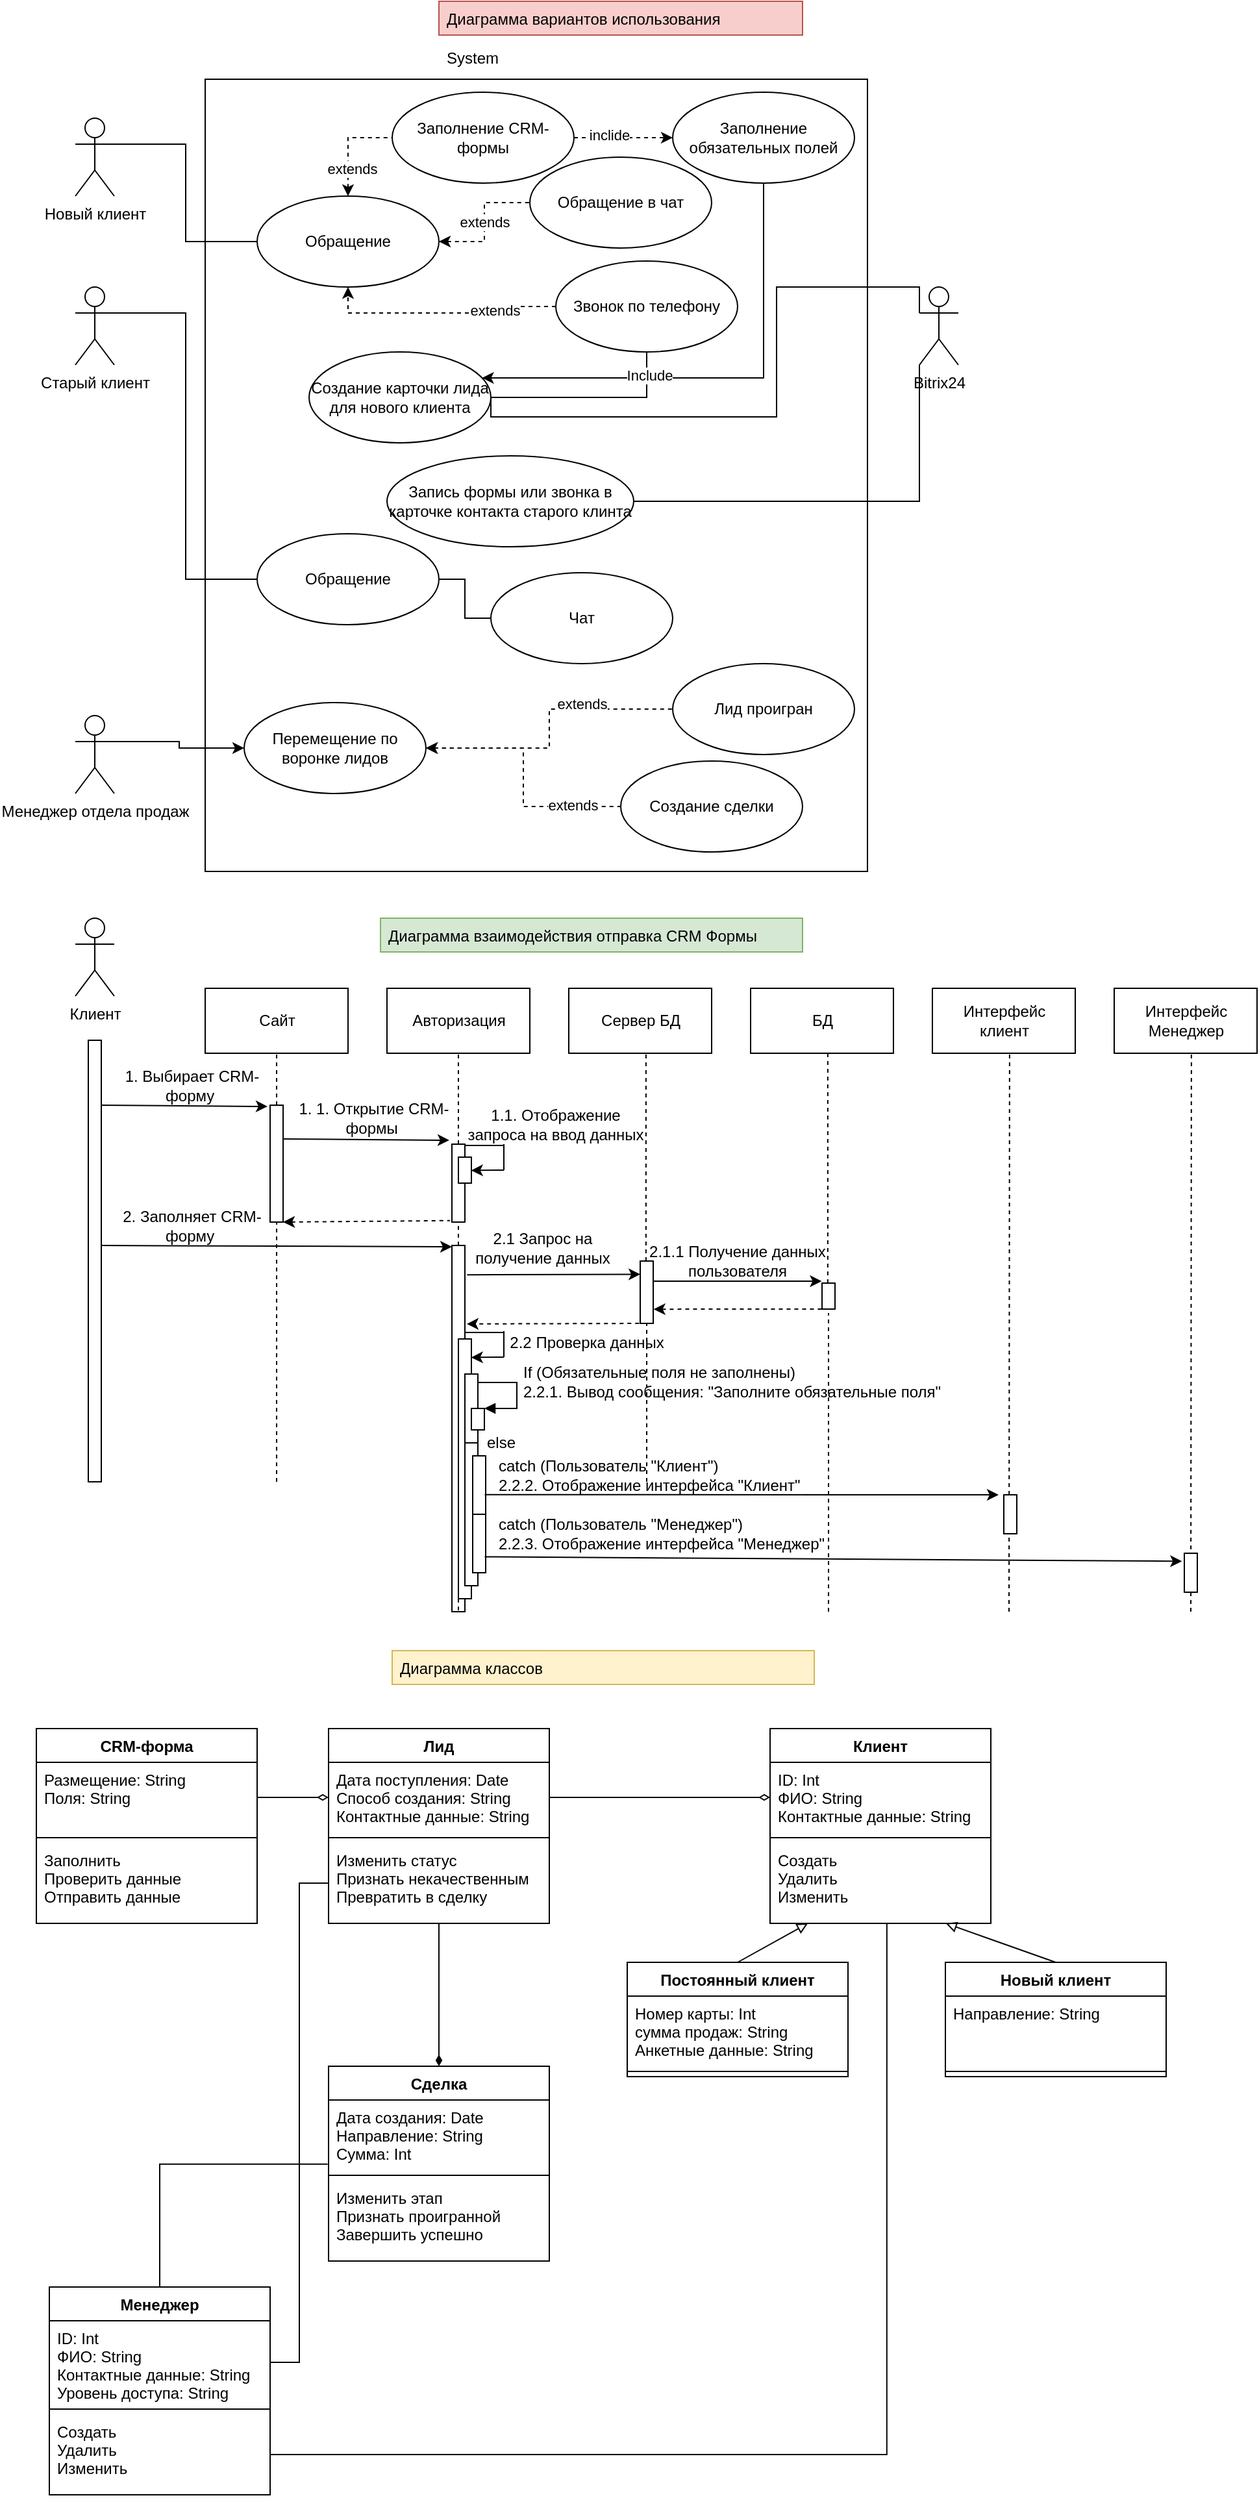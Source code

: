 <mxfile version="20.2.7" type="github">
  <diagram id="XsnP9Gn-Je08Z1eBndXY" name="Страница 1">
    <mxGraphModel dx="1261" dy="768" grid="1" gridSize="10" guides="1" tooltips="1" connect="1" arrows="1" fold="1" page="1" pageScale="1" pageWidth="827" pageHeight="1169" math="0" shadow="0">
      <root>
        <mxCell id="0" />
        <mxCell id="1" parent="0" />
        <mxCell id="HoDFq3KGy2173wUJEBys-3" value="" style="html=1;" parent="1" vertex="1">
          <mxGeometry x="200" y="60" width="510" height="610" as="geometry" />
        </mxCell>
        <mxCell id="HoDFq3KGy2173wUJEBys-5" style="edgeStyle=orthogonalEdgeStyle;rounded=0;orthogonalLoop=1;jettySize=auto;html=1;exitX=1;exitY=0.333;exitDx=0;exitDy=0;exitPerimeter=0;endArrow=none;endFill=0;entryX=0;entryY=0.5;entryDx=0;entryDy=0;" parent="1" source="HoDFq3KGy2173wUJEBys-1" target="HoDFq3KGy2173wUJEBys-4" edge="1">
          <mxGeometry relative="1" as="geometry">
            <mxPoint x="260" y="190" as="targetPoint" />
          </mxGeometry>
        </mxCell>
        <mxCell id="HoDFq3KGy2173wUJEBys-1" value="Новый клиент" style="shape=umlActor;verticalLabelPosition=bottom;verticalAlign=top;html=1;" parent="1" vertex="1">
          <mxGeometry x="100" y="90" width="30" height="60" as="geometry" />
        </mxCell>
        <mxCell id="HoDFq3KGy2173wUJEBys-8" value="" style="edgeStyle=orthogonalEdgeStyle;rounded=0;orthogonalLoop=1;jettySize=auto;html=1;endArrow=none;endFill=0;dashed=1;startArrow=classic;startFill=1;entryX=0;entryY=0.5;entryDx=0;entryDy=0;" parent="1" source="HoDFq3KGy2173wUJEBys-4" target="HoDFq3KGy2173wUJEBys-7" edge="1">
          <mxGeometry relative="1" as="geometry" />
        </mxCell>
        <mxCell id="HoDFq3KGy2173wUJEBys-31" value="extends" style="edgeLabel;html=1;align=center;verticalAlign=middle;resizable=0;points=[];" parent="HoDFq3KGy2173wUJEBys-8" vertex="1" connectable="0">
          <mxGeometry x="-0.436" y="-3" relative="1" as="geometry">
            <mxPoint y="1" as="offset" />
          </mxGeometry>
        </mxCell>
        <mxCell id="HoDFq3KGy2173wUJEBys-39" value="extends" style="edgeStyle=orthogonalEdgeStyle;rounded=0;orthogonalLoop=1;jettySize=auto;html=1;startArrow=classic;startFill=1;endArrow=none;endFill=0;dashed=1;" parent="1" source="HoDFq3KGy2173wUJEBys-4" target="HoDFq3KGy2173wUJEBys-38" edge="1">
          <mxGeometry relative="1" as="geometry" />
        </mxCell>
        <mxCell id="HoDFq3KGy2173wUJEBys-4" value="Обращение" style="ellipse;whiteSpace=wrap;html=1;" parent="1" vertex="1">
          <mxGeometry x="240" y="150" width="140" height="70" as="geometry" />
        </mxCell>
        <mxCell id="HoDFq3KGy2173wUJEBys-6" value="System" style="text;strokeColor=none;fillColor=none;align=left;verticalAlign=top;spacingLeft=4;spacingRight=4;overflow=hidden;rotatable=0;points=[[0,0.5],[1,0.5]];portConstraint=eastwest;" parent="1" vertex="1">
          <mxGeometry x="380" y="30" width="100" height="26" as="geometry" />
        </mxCell>
        <mxCell id="HoDFq3KGy2173wUJEBys-34" value="" style="edgeStyle=orthogonalEdgeStyle;rounded=0;orthogonalLoop=1;jettySize=auto;html=1;startArrow=none;startFill=0;endArrow=classic;endFill=1;dashed=1;" parent="1" source="HoDFq3KGy2173wUJEBys-7" target="HoDFq3KGy2173wUJEBys-33" edge="1">
          <mxGeometry relative="1" as="geometry" />
        </mxCell>
        <mxCell id="HoDFq3KGy2173wUJEBys-35" value="inclide" style="edgeLabel;html=1;align=center;verticalAlign=middle;resizable=0;points=[];" parent="HoDFq3KGy2173wUJEBys-34" vertex="1" connectable="0">
          <mxGeometry x="-0.286" y="3" relative="1" as="geometry">
            <mxPoint y="1" as="offset" />
          </mxGeometry>
        </mxCell>
        <mxCell id="HoDFq3KGy2173wUJEBys-7" value="Заполнение CRM-формы" style="ellipse;whiteSpace=wrap;html=1;" parent="1" vertex="1">
          <mxGeometry x="344" y="70" width="140" height="70" as="geometry" />
        </mxCell>
        <mxCell id="HoDFq3KGy2173wUJEBys-10" style="edgeStyle=orthogonalEdgeStyle;rounded=0;orthogonalLoop=1;jettySize=auto;html=1;endArrow=classic;endFill=1;entryX=0.5;entryY=1;entryDx=0;entryDy=0;dashed=1;startArrow=none;startFill=0;" parent="1" source="HoDFq3KGy2173wUJEBys-9" target="HoDFq3KGy2173wUJEBys-4" edge="1">
          <mxGeometry relative="1" as="geometry" />
        </mxCell>
        <mxCell id="HoDFq3KGy2173wUJEBys-32" value="extends" style="edgeLabel;html=1;align=center;verticalAlign=middle;resizable=0;points=[];" parent="HoDFq3KGy2173wUJEBys-10" vertex="1" connectable="0">
          <mxGeometry x="-0.432" y="-2" relative="1" as="geometry">
            <mxPoint as="offset" />
          </mxGeometry>
        </mxCell>
        <mxCell id="HoDFq3KGy2173wUJEBys-30" style="edgeStyle=orthogonalEdgeStyle;rounded=0;orthogonalLoop=1;jettySize=auto;html=1;exitX=0.5;exitY=1;exitDx=0;exitDy=0;startArrow=none;startFill=0;endArrow=none;endFill=0;" parent="1" source="HoDFq3KGy2173wUJEBys-9" target="HoDFq3KGy2173wUJEBys-11" edge="1">
          <mxGeometry relative="1" as="geometry" />
        </mxCell>
        <mxCell id="HoDFq3KGy2173wUJEBys-9" value="Звонок по телефону" style="ellipse;whiteSpace=wrap;html=1;" parent="1" vertex="1">
          <mxGeometry x="470" y="200" width="140" height="70" as="geometry" />
        </mxCell>
        <mxCell id="HoDFq3KGy2173wUJEBys-11" value="Создание карточки лида для нового клиента" style="ellipse;whiteSpace=wrap;html=1;" parent="1" vertex="1">
          <mxGeometry x="280" y="270" width="140" height="70" as="geometry" />
        </mxCell>
        <mxCell id="HoDFq3KGy2173wUJEBys-25" style="edgeStyle=orthogonalEdgeStyle;rounded=0;orthogonalLoop=1;jettySize=auto;html=1;exitX=0;exitY=0.333;exitDx=0;exitDy=0;exitPerimeter=0;entryX=1;entryY=0.5;entryDx=0;entryDy=0;startArrow=none;startFill=0;endArrow=none;endFill=0;" parent="1" source="HoDFq3KGy2173wUJEBys-14" target="HoDFq3KGy2173wUJEBys-11" edge="1">
          <mxGeometry relative="1" as="geometry">
            <Array as="points">
              <mxPoint x="750" y="220" />
              <mxPoint x="640" y="220" />
              <mxPoint x="640" y="320" />
              <mxPoint x="420" y="320" />
            </Array>
          </mxGeometry>
        </mxCell>
        <mxCell id="HoDFq3KGy2173wUJEBys-27" style="edgeStyle=orthogonalEdgeStyle;rounded=0;orthogonalLoop=1;jettySize=auto;html=1;exitX=0;exitY=1;exitDx=0;exitDy=0;exitPerimeter=0;entryX=1;entryY=0.5;entryDx=0;entryDy=0;startArrow=none;startFill=0;endArrow=none;endFill=0;" parent="1" source="HoDFq3KGy2173wUJEBys-14" target="HoDFq3KGy2173wUJEBys-26" edge="1">
          <mxGeometry relative="1" as="geometry" />
        </mxCell>
        <mxCell id="HoDFq3KGy2173wUJEBys-14" value="Bitrix24" style="shape=umlActor;verticalLabelPosition=bottom;verticalAlign=top;html=1;" parent="1" vertex="1">
          <mxGeometry x="750" y="220" width="30" height="60" as="geometry" />
        </mxCell>
        <mxCell id="HoDFq3KGy2173wUJEBys-24" style="edgeStyle=orthogonalEdgeStyle;rounded=0;orthogonalLoop=1;jettySize=auto;html=1;exitX=1;exitY=0.333;exitDx=0;exitDy=0;exitPerimeter=0;entryX=0;entryY=0.5;entryDx=0;entryDy=0;startArrow=none;startFill=0;endArrow=none;endFill=0;" parent="1" source="HoDFq3KGy2173wUJEBys-20" target="HoDFq3KGy2173wUJEBys-23" edge="1">
          <mxGeometry relative="1" as="geometry" />
        </mxCell>
        <mxCell id="HoDFq3KGy2173wUJEBys-20" value="Старый клиент" style="shape=umlActor;verticalLabelPosition=bottom;verticalAlign=top;html=1;" parent="1" vertex="1">
          <mxGeometry x="100" y="220" width="30" height="60" as="geometry" />
        </mxCell>
        <mxCell id="HoDFq3KGy2173wUJEBys-29" value="" style="edgeStyle=orthogonalEdgeStyle;rounded=0;orthogonalLoop=1;jettySize=auto;html=1;startArrow=none;startFill=0;endArrow=none;endFill=0;" parent="1" source="HoDFq3KGy2173wUJEBys-23" target="HoDFq3KGy2173wUJEBys-28" edge="1">
          <mxGeometry relative="1" as="geometry" />
        </mxCell>
        <mxCell id="HoDFq3KGy2173wUJEBys-23" value="Обращение" style="ellipse;whiteSpace=wrap;html=1;" parent="1" vertex="1">
          <mxGeometry x="240" y="410" width="140" height="70" as="geometry" />
        </mxCell>
        <mxCell id="HoDFq3KGy2173wUJEBys-26" value="Запись формы или звонка в карточке контакта старого клинта" style="ellipse;whiteSpace=wrap;html=1;" parent="1" vertex="1">
          <mxGeometry x="340" y="350" width="190" height="70" as="geometry" />
        </mxCell>
        <mxCell id="HoDFq3KGy2173wUJEBys-28" value="Чат" style="ellipse;whiteSpace=wrap;html=1;" parent="1" vertex="1">
          <mxGeometry x="420" y="440" width="140" height="70" as="geometry" />
        </mxCell>
        <mxCell id="HoDFq3KGy2173wUJEBys-36" style="edgeStyle=orthogonalEdgeStyle;rounded=0;orthogonalLoop=1;jettySize=auto;html=1;exitX=0.5;exitY=1;exitDx=0;exitDy=0;startArrow=none;startFill=0;endArrow=classic;endFill=1;" parent="1" source="HoDFq3KGy2173wUJEBys-33" target="HoDFq3KGy2173wUJEBys-11" edge="1">
          <mxGeometry relative="1" as="geometry">
            <Array as="points">
              <mxPoint x="630" y="290" />
            </Array>
          </mxGeometry>
        </mxCell>
        <mxCell id="HoDFq3KGy2173wUJEBys-37" value="Include" style="edgeLabel;html=1;align=center;verticalAlign=middle;resizable=0;points=[];" parent="HoDFq3KGy2173wUJEBys-36" vertex="1" connectable="0">
          <mxGeometry x="0.298" y="-2" relative="1" as="geometry">
            <mxPoint as="offset" />
          </mxGeometry>
        </mxCell>
        <mxCell id="HoDFq3KGy2173wUJEBys-33" value="Заполнение обязательных полей" style="ellipse;whiteSpace=wrap;html=1;" parent="1" vertex="1">
          <mxGeometry x="560" y="70" width="140" height="70" as="geometry" />
        </mxCell>
        <mxCell id="HoDFq3KGy2173wUJEBys-38" value="Обращение в чат" style="ellipse;whiteSpace=wrap;html=1;" parent="1" vertex="1">
          <mxGeometry x="450" y="120" width="140" height="70" as="geometry" />
        </mxCell>
        <mxCell id="HoDFq3KGy2173wUJEBys-43" style="edgeStyle=orthogonalEdgeStyle;rounded=0;orthogonalLoop=1;jettySize=auto;html=1;exitX=1;exitY=0.333;exitDx=0;exitDy=0;exitPerimeter=0;startArrow=none;startFill=0;endArrow=classic;endFill=1;" parent="1" source="HoDFq3KGy2173wUJEBys-40" target="HoDFq3KGy2173wUJEBys-42" edge="1">
          <mxGeometry relative="1" as="geometry" />
        </mxCell>
        <mxCell id="HoDFq3KGy2173wUJEBys-40" value="Менеджер отдела продаж" style="shape=umlActor;verticalLabelPosition=bottom;verticalAlign=top;html=1;" parent="1" vertex="1">
          <mxGeometry x="100" y="550" width="30" height="60" as="geometry" />
        </mxCell>
        <mxCell id="HoDFq3KGy2173wUJEBys-45" value="" style="edgeStyle=orthogonalEdgeStyle;rounded=0;orthogonalLoop=1;jettySize=auto;html=1;startArrow=classic;startFill=1;endArrow=none;endFill=0;dashed=1;" parent="1" source="HoDFq3KGy2173wUJEBys-42" target="HoDFq3KGy2173wUJEBys-44" edge="1">
          <mxGeometry relative="1" as="geometry" />
        </mxCell>
        <mxCell id="HoDFq3KGy2173wUJEBys-48" value="extends" style="edgeLabel;html=1;align=center;verticalAlign=middle;resizable=0;points=[];" parent="HoDFq3KGy2173wUJEBys-45" vertex="1" connectable="0">
          <mxGeometry x="0.364" y="4" relative="1" as="geometry">
            <mxPoint as="offset" />
          </mxGeometry>
        </mxCell>
        <mxCell id="HoDFq3KGy2173wUJEBys-42" value="Перемещение по воронке лидов" style="ellipse;whiteSpace=wrap;html=1;" parent="1" vertex="1">
          <mxGeometry x="230" y="540" width="140" height="70" as="geometry" />
        </mxCell>
        <mxCell id="HoDFq3KGy2173wUJEBys-44" value="Лид проигран" style="ellipse;whiteSpace=wrap;html=1;" parent="1" vertex="1">
          <mxGeometry x="560" y="510" width="140" height="70" as="geometry" />
        </mxCell>
        <mxCell id="HoDFq3KGy2173wUJEBys-46" value="Создание сделки" style="ellipse;whiteSpace=wrap;html=1;" parent="1" vertex="1">
          <mxGeometry x="520" y="585" width="140" height="70" as="geometry" />
        </mxCell>
        <mxCell id="HoDFq3KGy2173wUJEBys-47" value="" style="edgeStyle=orthogonalEdgeStyle;rounded=0;orthogonalLoop=1;jettySize=auto;html=1;startArrow=classic;startFill=1;endArrow=none;endFill=0;dashed=1;entryX=0;entryY=0.5;entryDx=0;entryDy=0;" parent="1" source="HoDFq3KGy2173wUJEBys-42" target="HoDFq3KGy2173wUJEBys-46" edge="1">
          <mxGeometry relative="1" as="geometry">
            <mxPoint x="380" y="585" as="sourcePoint" />
            <mxPoint x="440" y="560" as="targetPoint" />
          </mxGeometry>
        </mxCell>
        <mxCell id="HoDFq3KGy2173wUJEBys-49" value="extends" style="edgeLabel;html=1;align=center;verticalAlign=middle;resizable=0;points=[];" parent="HoDFq3KGy2173wUJEBys-47" vertex="1" connectable="0">
          <mxGeometry x="0.621" y="1" relative="1" as="geometry">
            <mxPoint as="offset" />
          </mxGeometry>
        </mxCell>
        <mxCell id="f1ICiX7RHzptKYZJ7hzD-1" value="Диаграмма вариантов использования" style="text;strokeColor=#b85450;fillColor=#f8cecc;align=left;verticalAlign=top;spacingLeft=4;spacingRight=4;overflow=hidden;rotatable=0;points=[[0,0.5],[1,0.5]];portConstraint=eastwest;" vertex="1" parent="1">
          <mxGeometry x="380" width="280" height="26" as="geometry" />
        </mxCell>
        <mxCell id="f1ICiX7RHzptKYZJ7hzD-2" value="Диаграмма взаимодействия отправка CRM Формы" style="text;strokeColor=#82b366;fillColor=#d5e8d4;align=left;verticalAlign=top;spacingLeft=4;spacingRight=4;overflow=hidden;rotatable=0;points=[[0,0.5],[1,0.5]];portConstraint=eastwest;" vertex="1" parent="1">
          <mxGeometry x="335" y="706" width="325" height="26" as="geometry" />
        </mxCell>
        <mxCell id="f1ICiX7RHzptKYZJ7hzD-3" value="Клиент" style="shape=umlActor;verticalLabelPosition=bottom;verticalAlign=top;html=1;" vertex="1" parent="1">
          <mxGeometry x="100" y="706" width="30" height="60" as="geometry" />
        </mxCell>
        <mxCell id="f1ICiX7RHzptKYZJ7hzD-4" value="" style="html=1;points=[];perimeter=orthogonalPerimeter;" vertex="1" parent="1">
          <mxGeometry x="110" y="800" width="10" height="340" as="geometry" />
        </mxCell>
        <mxCell id="f1ICiX7RHzptKYZJ7hzD-5" value="Сайт" style="html=1;" vertex="1" parent="1">
          <mxGeometry x="200" y="760" width="110" height="50" as="geometry" />
        </mxCell>
        <mxCell id="f1ICiX7RHzptKYZJ7hzD-6" value="" style="endArrow=none;html=1;rounded=0;dashed=1;entryX=0.5;entryY=1;entryDx=0;entryDy=0;startArrow=none;" edge="1" parent="1" source="f1ICiX7RHzptKYZJ7hzD-7" target="f1ICiX7RHzptKYZJ7hzD-5">
          <mxGeometry width="50" height="50" relative="1" as="geometry">
            <mxPoint x="260" y="1130" as="sourcePoint" />
            <mxPoint x="440" y="930" as="targetPoint" />
          </mxGeometry>
        </mxCell>
        <mxCell id="f1ICiX7RHzptKYZJ7hzD-7" value="" style="html=1;points=[];perimeter=orthogonalPerimeter;" vertex="1" parent="1">
          <mxGeometry x="250" y="850" width="10" height="90" as="geometry" />
        </mxCell>
        <mxCell id="f1ICiX7RHzptKYZJ7hzD-8" value="" style="endArrow=none;html=1;rounded=0;dashed=1;entryX=0.5;entryY=1;entryDx=0;entryDy=0;" edge="1" parent="1" target="f1ICiX7RHzptKYZJ7hzD-7">
          <mxGeometry width="50" height="50" relative="1" as="geometry">
            <mxPoint x="255" y="1140" as="sourcePoint" />
            <mxPoint x="255" y="810" as="targetPoint" />
          </mxGeometry>
        </mxCell>
        <mxCell id="f1ICiX7RHzptKYZJ7hzD-9" value="" style="endArrow=classic;html=1;rounded=0;entryX=-0.2;entryY=0.011;entryDx=0;entryDy=0;entryPerimeter=0;" edge="1" parent="1" target="f1ICiX7RHzptKYZJ7hzD-7">
          <mxGeometry width="50" height="50" relative="1" as="geometry">
            <mxPoint x="120" y="850" as="sourcePoint" />
            <mxPoint x="440" y="930" as="targetPoint" />
          </mxGeometry>
        </mxCell>
        <mxCell id="f1ICiX7RHzptKYZJ7hzD-10" value="1. Выбирает CRM-форму&amp;nbsp;" style="text;html=1;strokeColor=none;fillColor=none;align=center;verticalAlign=middle;whiteSpace=wrap;rounded=0;" vertex="1" parent="1">
          <mxGeometry x="120" y="820" width="140" height="30" as="geometry" />
        </mxCell>
        <mxCell id="f1ICiX7RHzptKYZJ7hzD-11" value="" style="endArrow=classic;html=1;rounded=0;" edge="1" parent="1">
          <mxGeometry width="50" height="50" relative="1" as="geometry">
            <mxPoint x="120" y="958.01" as="sourcePoint" />
            <mxPoint x="390" y="959" as="targetPoint" />
          </mxGeometry>
        </mxCell>
        <mxCell id="f1ICiX7RHzptKYZJ7hzD-12" value="2. Заполняет CRM-форму&amp;nbsp;" style="text;html=1;strokeColor=none;fillColor=none;align=center;verticalAlign=middle;whiteSpace=wrap;rounded=0;" vertex="1" parent="1">
          <mxGeometry x="120" y="928.01" width="140" height="30" as="geometry" />
        </mxCell>
        <mxCell id="f1ICiX7RHzptKYZJ7hzD-13" value="Авторизация" style="html=1;" vertex="1" parent="1">
          <mxGeometry x="340" y="760" width="110" height="50" as="geometry" />
        </mxCell>
        <mxCell id="f1ICiX7RHzptKYZJ7hzD-14" value="" style="endArrow=classic;html=1;rounded=0;entryX=-0.2;entryY=0.011;entryDx=0;entryDy=0;entryPerimeter=0;" edge="1" parent="1">
          <mxGeometry width="50" height="50" relative="1" as="geometry">
            <mxPoint x="260.0" y="876" as="sourcePoint" />
            <mxPoint x="388.0" y="876.99" as="targetPoint" />
          </mxGeometry>
        </mxCell>
        <mxCell id="f1ICiX7RHzptKYZJ7hzD-15" value="1. 1. Открытие CRM-формы&amp;nbsp;" style="text;html=1;strokeColor=none;fillColor=none;align=center;verticalAlign=middle;whiteSpace=wrap;rounded=0;" vertex="1" parent="1">
          <mxGeometry x="260" y="845" width="140" height="30" as="geometry" />
        </mxCell>
        <mxCell id="f1ICiX7RHzptKYZJ7hzD-16" value="" style="endArrow=none;html=1;rounded=0;dashed=1;entryX=0.5;entryY=1;entryDx=0;entryDy=0;startArrow=none;" edge="1" parent="1" source="f1ICiX7RHzptKYZJ7hzD-17">
          <mxGeometry width="50" height="50" relative="1" as="geometry">
            <mxPoint x="400" y="1130" as="sourcePoint" />
            <mxPoint x="395" y="810" as="targetPoint" />
          </mxGeometry>
        </mxCell>
        <mxCell id="f1ICiX7RHzptKYZJ7hzD-17" value="" style="html=1;points=[];perimeter=orthogonalPerimeter;" vertex="1" parent="1">
          <mxGeometry x="390" y="880" width="10" height="60" as="geometry" />
        </mxCell>
        <mxCell id="f1ICiX7RHzptKYZJ7hzD-18" value="" style="endArrow=none;html=1;rounded=0;dashed=1;entryX=0.5;entryY=1;entryDx=0;entryDy=0;startArrow=none;" edge="1" parent="1" target="f1ICiX7RHzptKYZJ7hzD-17" source="f1ICiX7RHzptKYZJ7hzD-22">
          <mxGeometry width="50" height="50" relative="1" as="geometry">
            <mxPoint x="395" y="1140" as="sourcePoint" />
            <mxPoint x="395" y="810" as="targetPoint" />
          </mxGeometry>
        </mxCell>
        <mxCell id="f1ICiX7RHzptKYZJ7hzD-19" value="" style="endArrow=none;dashed=1;html=1;rounded=0;entryX=-0.156;entryY=0.981;entryDx=0;entryDy=0;entryPerimeter=0;startArrow=classic;startFill=1;" edge="1" parent="1" target="f1ICiX7RHzptKYZJ7hzD-17">
          <mxGeometry width="50" height="50" relative="1" as="geometry">
            <mxPoint x="260" y="940" as="sourcePoint" />
            <mxPoint x="360" y="850" as="targetPoint" />
          </mxGeometry>
        </mxCell>
        <mxCell id="f1ICiX7RHzptKYZJ7hzD-20" value="Сервер БД" style="html=1;" vertex="1" parent="1">
          <mxGeometry x="480" y="760" width="110" height="50" as="geometry" />
        </mxCell>
        <mxCell id="f1ICiX7RHzptKYZJ7hzD-21" value="" style="endArrow=none;html=1;rounded=0;dashed=1;entryX=0.5;entryY=1;entryDx=0;entryDy=0;startArrow=none;" edge="1" parent="1" source="f1ICiX7RHzptKYZJ7hzD-30">
          <mxGeometry width="50" height="50" relative="1" as="geometry">
            <mxPoint x="540" y="1140" as="sourcePoint" />
            <mxPoint x="539.44" y="810" as="targetPoint" />
          </mxGeometry>
        </mxCell>
        <mxCell id="f1ICiX7RHzptKYZJ7hzD-22" value="" style="html=1;points=[];perimeter=orthogonalPerimeter;" vertex="1" parent="1">
          <mxGeometry x="390" y="958.01" width="10" height="281.99" as="geometry" />
        </mxCell>
        <mxCell id="f1ICiX7RHzptKYZJ7hzD-23" value="" style="endArrow=none;html=1;rounded=0;dashed=1;entryX=0.5;entryY=1;entryDx=0;entryDy=0;" edge="1" parent="1" target="f1ICiX7RHzptKYZJ7hzD-22">
          <mxGeometry width="50" height="50" relative="1" as="geometry">
            <mxPoint x="395" y="1140" as="sourcePoint" />
            <mxPoint x="395" y="940" as="targetPoint" />
          </mxGeometry>
        </mxCell>
        <mxCell id="f1ICiX7RHzptKYZJ7hzD-24" value="БД" style="html=1;" vertex="1" parent="1">
          <mxGeometry x="620" y="760" width="110" height="50" as="geometry" />
        </mxCell>
        <mxCell id="f1ICiX7RHzptKYZJ7hzD-25" value="" style="endArrow=none;html=1;rounded=0;dashed=1;entryX=0.5;entryY=1;entryDx=0;entryDy=0;startArrow=none;" edge="1" parent="1" source="f1ICiX7RHzptKYZJ7hzD-38">
          <mxGeometry width="50" height="50" relative="1" as="geometry">
            <mxPoint x="680" y="1140" as="sourcePoint" />
            <mxPoint x="679.44" y="810" as="targetPoint" />
          </mxGeometry>
        </mxCell>
        <mxCell id="f1ICiX7RHzptKYZJ7hzD-26" value="Интерфейс &lt;br&gt;клиент" style="html=1;" vertex="1" parent="1">
          <mxGeometry x="760" y="760" width="110" height="50" as="geometry" />
        </mxCell>
        <mxCell id="f1ICiX7RHzptKYZJ7hzD-27" value="" style="endArrow=none;html=1;rounded=0;dashed=1;entryX=0.5;entryY=1;entryDx=0;entryDy=0;startArrow=none;" edge="1" parent="1">
          <mxGeometry width="50" height="50" relative="1" as="geometry">
            <mxPoint x="819" y="1240" as="sourcePoint" />
            <mxPoint x="819.44" y="810" as="targetPoint" />
          </mxGeometry>
        </mxCell>
        <mxCell id="f1ICiX7RHzptKYZJ7hzD-28" value="Интерфейс &lt;br&gt;Менеджер" style="html=1;" vertex="1" parent="1">
          <mxGeometry x="900" y="760" width="110" height="50" as="geometry" />
        </mxCell>
        <mxCell id="f1ICiX7RHzptKYZJ7hzD-29" value="" style="endArrow=none;html=1;rounded=0;dashed=1;entryX=0.5;entryY=1;entryDx=0;entryDy=0;startArrow=none;" edge="1" parent="1">
          <mxGeometry width="50" height="50" relative="1" as="geometry">
            <mxPoint x="959" y="1240" as="sourcePoint" />
            <mxPoint x="959.44" y="810" as="targetPoint" />
          </mxGeometry>
        </mxCell>
        <mxCell id="f1ICiX7RHzptKYZJ7hzD-30" value="" style="html=1;points=[];perimeter=orthogonalPerimeter;" vertex="1" parent="1">
          <mxGeometry x="535" y="970" width="10" height="48.01" as="geometry" />
        </mxCell>
        <mxCell id="f1ICiX7RHzptKYZJ7hzD-31" value="" style="endArrow=none;html=1;rounded=0;dashed=1;entryX=0.5;entryY=1;entryDx=0;entryDy=0;startArrow=none;" edge="1" parent="1" target="f1ICiX7RHzptKYZJ7hzD-30">
          <mxGeometry width="50" height="50" relative="1" as="geometry">
            <mxPoint x="540" y="1140" as="sourcePoint" />
            <mxPoint x="539.44" y="810" as="targetPoint" />
          </mxGeometry>
        </mxCell>
        <mxCell id="f1ICiX7RHzptKYZJ7hzD-32" value="2.1 Запрос на получение данных" style="text;html=1;strokeColor=none;fillColor=none;align=center;verticalAlign=middle;whiteSpace=wrap;rounded=0;" vertex="1" parent="1">
          <mxGeometry x="390" y="945" width="140" height="30" as="geometry" />
        </mxCell>
        <mxCell id="f1ICiX7RHzptKYZJ7hzD-33" value="" style="html=1;points=[];perimeter=orthogonalPerimeter;" vertex="1" parent="1">
          <mxGeometry x="395" y="890" width="10" height="20" as="geometry" />
        </mxCell>
        <mxCell id="f1ICiX7RHzptKYZJ7hzD-34" value="" style="endArrow=classic;html=1;rounded=0;entryX=0.985;entryY=0.511;entryDx=0;entryDy=0;entryPerimeter=0;" edge="1" parent="1" target="f1ICiX7RHzptKYZJ7hzD-33">
          <mxGeometry width="50" height="50" relative="1" as="geometry">
            <mxPoint x="430" y="900" as="sourcePoint" />
            <mxPoint x="410" y="900" as="targetPoint" />
          </mxGeometry>
        </mxCell>
        <mxCell id="f1ICiX7RHzptKYZJ7hzD-35" value="" style="endArrow=none;html=1;rounded=0;" edge="1" parent="1">
          <mxGeometry width="50" height="50" relative="1" as="geometry">
            <mxPoint x="430" y="900" as="sourcePoint" />
            <mxPoint x="430" y="880" as="targetPoint" />
          </mxGeometry>
        </mxCell>
        <mxCell id="f1ICiX7RHzptKYZJ7hzD-36" value="" style="endArrow=none;html=1;rounded=0;" edge="1" parent="1">
          <mxGeometry width="50" height="50" relative="1" as="geometry">
            <mxPoint x="400" y="881" as="sourcePoint" />
            <mxPoint x="430" y="881" as="targetPoint" />
          </mxGeometry>
        </mxCell>
        <mxCell id="f1ICiX7RHzptKYZJ7hzD-37" value="1.1. Отображение запроса на ввод данных" style="text;html=1;strokeColor=none;fillColor=none;align=center;verticalAlign=middle;whiteSpace=wrap;rounded=0;" vertex="1" parent="1">
          <mxGeometry x="400" y="850" width="140" height="30" as="geometry" />
        </mxCell>
        <mxCell id="f1ICiX7RHzptKYZJ7hzD-38" value="" style="html=1;points=[];perimeter=orthogonalPerimeter;" vertex="1" parent="1">
          <mxGeometry x="675" y="987" width="10" height="20" as="geometry" />
        </mxCell>
        <mxCell id="f1ICiX7RHzptKYZJ7hzD-39" value="" style="endArrow=none;html=1;rounded=0;dashed=1;startArrow=none;" edge="1" parent="1">
          <mxGeometry width="50" height="50" relative="1" as="geometry">
            <mxPoint x="680" y="1240" as="sourcePoint" />
            <mxPoint x="680" y="1010" as="targetPoint" />
          </mxGeometry>
        </mxCell>
        <mxCell id="f1ICiX7RHzptKYZJ7hzD-40" value="" style="endArrow=classic;html=1;rounded=0;exitX=1.171;exitY=0.08;exitDx=0;exitDy=0;exitPerimeter=0;entryX=0.01;entryY=0.213;entryDx=0;entryDy=0;entryPerimeter=0;" edge="1" parent="1" source="f1ICiX7RHzptKYZJ7hzD-22" target="f1ICiX7RHzptKYZJ7hzD-30">
          <mxGeometry width="50" height="50" relative="1" as="geometry">
            <mxPoint x="470" y="940" as="sourcePoint" />
            <mxPoint x="520" y="890" as="targetPoint" />
          </mxGeometry>
        </mxCell>
        <mxCell id="f1ICiX7RHzptKYZJ7hzD-41" value="2.1.1 Получение данных пользователя" style="text;html=1;strokeColor=none;fillColor=none;align=center;verticalAlign=middle;whiteSpace=wrap;rounded=0;" vertex="1" parent="1">
          <mxGeometry x="540" y="955" width="140" height="30" as="geometry" />
        </mxCell>
        <mxCell id="f1ICiX7RHzptKYZJ7hzD-42" value="" style="endArrow=classic;html=1;rounded=0;exitX=1.241;exitY=0.125;exitDx=0;exitDy=0;exitPerimeter=0;entryX=-0.027;entryY=-0.074;entryDx=0;entryDy=0;entryPerimeter=0;" edge="1" parent="1" target="f1ICiX7RHzptKYZJ7hzD-38">
          <mxGeometry width="50" height="50" relative="1" as="geometry">
            <mxPoint x="545" y="985.529" as="sourcePoint" />
            <mxPoint x="677.69" y="984.996" as="targetPoint" />
          </mxGeometry>
        </mxCell>
        <mxCell id="f1ICiX7RHzptKYZJ7hzD-43" value="" style="endArrow=classic;html=1;rounded=0;exitX=-0.027;exitY=1.002;exitDx=0;exitDy=0;exitPerimeter=0;entryX=1.034;entryY=0.772;entryDx=0;entryDy=0;entryPerimeter=0;dashed=1;" edge="1" parent="1" source="f1ICiX7RHzptKYZJ7hzD-38" target="f1ICiX7RHzptKYZJ7hzD-30">
          <mxGeometry width="50" height="50" relative="1" as="geometry">
            <mxPoint x="555" y="995.529" as="sourcePoint" />
            <mxPoint x="679.73" y="995.52" as="targetPoint" />
          </mxGeometry>
        </mxCell>
        <mxCell id="f1ICiX7RHzptKYZJ7hzD-44" value="" style="endArrow=classic;html=1;rounded=0;exitX=-0.088;exitY=0.792;exitDx=0;exitDy=0;exitPerimeter=0;entryX=1.144;entryY=0.277;entryDx=0;entryDy=0;entryPerimeter=0;dashed=1;" edge="1" parent="1">
          <mxGeometry width="50" height="50" relative="1" as="geometry">
            <mxPoint x="534.12" y="1018.024" as="sourcePoint" />
            <mxPoint x="401.44" y="1018.421" as="targetPoint" />
          </mxGeometry>
        </mxCell>
        <mxCell id="f1ICiX7RHzptKYZJ7hzD-45" value="" style="html=1;points=[];perimeter=orthogonalPerimeter;" vertex="1" parent="1">
          <mxGeometry x="395" y="1030" width="10" height="200" as="geometry" />
        </mxCell>
        <mxCell id="f1ICiX7RHzptKYZJ7hzD-46" value="2.2 Проверка данных" style="text;html=1;strokeColor=none;fillColor=none;align=center;verticalAlign=middle;whiteSpace=wrap;rounded=0;" vertex="1" parent="1">
          <mxGeometry x="424" y="1018.01" width="140" height="30" as="geometry" />
        </mxCell>
        <mxCell id="f1ICiX7RHzptKYZJ7hzD-48" value="" style="html=1;points=[];perimeter=orthogonalPerimeter;fillStyle=solid;fillColor=default;gradientColor=none;" vertex="1" parent="1">
          <mxGeometry x="400" y="1057.01" width="10" height="52.99" as="geometry" />
        </mxCell>
        <mxCell id="f1ICiX7RHzptKYZJ7hzD-50" value="" style="endArrow=classic;html=1;rounded=0;entryX=0.985;entryY=0.511;entryDx=0;entryDy=0;entryPerimeter=0;" edge="1" parent="1">
          <mxGeometry width="50" height="50" relative="1" as="geometry">
            <mxPoint x="430" y="1044" as="sourcePoint" />
            <mxPoint x="404.85" y="1044.22" as="targetPoint" />
          </mxGeometry>
        </mxCell>
        <mxCell id="f1ICiX7RHzptKYZJ7hzD-51" value="" style="endArrow=none;html=1;rounded=0;" edge="1" parent="1">
          <mxGeometry width="50" height="50" relative="1" as="geometry">
            <mxPoint x="430" y="1044" as="sourcePoint" />
            <mxPoint x="430" y="1024" as="targetPoint" />
          </mxGeometry>
        </mxCell>
        <mxCell id="f1ICiX7RHzptKYZJ7hzD-52" value="" style="endArrow=none;html=1;rounded=0;" edge="1" parent="1">
          <mxGeometry width="50" height="50" relative="1" as="geometry">
            <mxPoint x="400" y="1025.0" as="sourcePoint" />
            <mxPoint x="430" y="1025.0" as="targetPoint" />
          </mxGeometry>
        </mxCell>
        <mxCell id="f1ICiX7RHzptKYZJ7hzD-53" value="" style="html=1;points=[];perimeter=orthogonalPerimeter;fillStyle=solid;fillColor=default;gradientColor=none;" vertex="1" parent="1">
          <mxGeometry x="405" y="1083.5" width="10" height="16.5" as="geometry" />
        </mxCell>
        <mxCell id="f1ICiX7RHzptKYZJ7hzD-54" value="" style="edgeStyle=orthogonalEdgeStyle;html=1;align=left;spacingLeft=2;endArrow=block;rounded=0;entryX=1;entryY=0;" edge="1" target="f1ICiX7RHzptKYZJ7hzD-53" parent="1">
          <mxGeometry relative="1" as="geometry">
            <mxPoint x="410" y="1063.5" as="sourcePoint" />
            <Array as="points">
              <mxPoint x="440" y="1063.5" />
            </Array>
          </mxGeometry>
        </mxCell>
        <mxCell id="f1ICiX7RHzptKYZJ7hzD-55" value="If (Обязательные поля не заполнены)&lt;br&gt;2.2.1. Вывод сообщения: &quot;Заполните обязательные поля&quot;&amp;nbsp;" style="text;html=1;strokeColor=none;fillColor=none;align=left;verticalAlign=middle;whiteSpace=wrap;rounded=0;" vertex="1" parent="1">
          <mxGeometry x="443" y="1048" width="387" height="30" as="geometry" />
        </mxCell>
        <mxCell id="f1ICiX7RHzptKYZJ7hzD-56" value="" style="html=1;points=[];perimeter=orthogonalPerimeter;fillStyle=solid;fillColor=default;gradientColor=none;" vertex="1" parent="1">
          <mxGeometry x="400" y="1110" width="10" height="110" as="geometry" />
        </mxCell>
        <mxCell id="f1ICiX7RHzptKYZJ7hzD-57" value="else" style="text;html=1;strokeColor=none;fillColor=none;align=left;verticalAlign=middle;whiteSpace=wrap;rounded=0;" vertex="1" parent="1">
          <mxGeometry x="415" y="1095" width="35" height="30" as="geometry" />
        </mxCell>
        <mxCell id="f1ICiX7RHzptKYZJ7hzD-58" value="" style="html=1;points=[];perimeter=orthogonalPerimeter;fillStyle=solid;fillColor=default;gradientColor=none;" vertex="1" parent="1">
          <mxGeometry x="406" y="1120" width="10" height="50" as="geometry" />
        </mxCell>
        <mxCell id="f1ICiX7RHzptKYZJ7hzD-59" value="catch (Пользователь &quot;Клиент&quot;)&lt;br&gt;2.2.2. Отображение интерфейса &quot;Клиент&quot;&amp;nbsp;" style="text;html=1;strokeColor=none;fillColor=none;align=left;verticalAlign=middle;whiteSpace=wrap;rounded=0;" vertex="1" parent="1">
          <mxGeometry x="424" y="1120" width="387" height="30" as="geometry" />
        </mxCell>
        <mxCell id="f1ICiX7RHzptKYZJ7hzD-60" value="" style="html=1;points=[];perimeter=orthogonalPerimeter;fillStyle=solid;fillColor=default;gradientColor=none;" vertex="1" parent="1">
          <mxGeometry x="406" y="1165" width="10" height="45" as="geometry" />
        </mxCell>
        <mxCell id="f1ICiX7RHzptKYZJ7hzD-61" value="catch (Пользователь &quot;Менеджер&quot;)&lt;br&gt;2.2.3. Отображение интерфейса &quot;Менеджер&quot;&amp;nbsp;" style="text;html=1;strokeColor=none;fillColor=none;align=left;verticalAlign=middle;whiteSpace=wrap;rounded=0;" vertex="1" parent="1">
          <mxGeometry x="424" y="1165" width="387" height="30" as="geometry" />
        </mxCell>
        <mxCell id="f1ICiX7RHzptKYZJ7hzD-62" value="" style="html=1;points=[];perimeter=orthogonalPerimeter;" vertex="1" parent="1">
          <mxGeometry x="815" y="1150" width="10" height="30" as="geometry" />
        </mxCell>
        <mxCell id="f1ICiX7RHzptKYZJ7hzD-63" value="" style="html=1;points=[];perimeter=orthogonalPerimeter;" vertex="1" parent="1">
          <mxGeometry x="954" y="1195" width="10" height="30" as="geometry" />
        </mxCell>
        <mxCell id="f1ICiX7RHzptKYZJ7hzD-64" value="" style="endArrow=classic;html=1;rounded=0;exitX=0.926;exitY=0.597;exitDx=0;exitDy=0;exitPerimeter=0;entryX=1;entryY=1;entryDx=0;entryDy=0;" edge="1" parent="1" source="f1ICiX7RHzptKYZJ7hzD-58" target="f1ICiX7RHzptKYZJ7hzD-59">
          <mxGeometry width="50" height="50" relative="1" as="geometry">
            <mxPoint x="411.71" y="990.569" as="sourcePoint" />
            <mxPoint x="545.1" y="990.226" as="targetPoint" />
          </mxGeometry>
        </mxCell>
        <mxCell id="f1ICiX7RHzptKYZJ7hzD-65" value="" style="endArrow=classic;html=1;rounded=0;exitX=0.926;exitY=0.727;exitDx=0;exitDy=0;exitPerimeter=0;entryX=-0.183;entryY=0.206;entryDx=0;entryDy=0;entryPerimeter=0;" edge="1" parent="1" source="f1ICiX7RHzptKYZJ7hzD-60" target="f1ICiX7RHzptKYZJ7hzD-63">
          <mxGeometry width="50" height="50" relative="1" as="geometry">
            <mxPoint x="425.26" y="1159.85" as="sourcePoint" />
            <mxPoint x="821" y="1160" as="targetPoint" />
          </mxGeometry>
        </mxCell>
        <mxCell id="f1ICiX7RHzptKYZJ7hzD-66" value="Диаграмма классов" style="text;strokeColor=#d6b656;fillColor=#fff2cc;align=left;verticalAlign=top;spacingLeft=4;spacingRight=4;overflow=hidden;rotatable=0;points=[[0,0.5],[1,0.5]];portConstraint=eastwest;" vertex="1" parent="1">
          <mxGeometry x="344" y="1270" width="325" height="26" as="geometry" />
        </mxCell>
        <mxCell id="f1ICiX7RHzptKYZJ7hzD-67" value="Лид" style="swimlane;fontStyle=1;align=center;verticalAlign=top;childLayout=stackLayout;horizontal=1;startSize=26;horizontalStack=0;resizeParent=1;resizeParentMax=0;resizeLast=0;collapsible=1;marginBottom=0;fillStyle=solid;fillColor=default;gradientColor=none;" vertex="1" parent="1">
          <mxGeometry x="295" y="1330" width="170" height="150" as="geometry" />
        </mxCell>
        <mxCell id="f1ICiX7RHzptKYZJ7hzD-68" value="Дата поступления: Date&#xa;Способ создания: String&#xa;Контактные данные: String" style="text;strokeColor=none;fillColor=none;align=left;verticalAlign=top;spacingLeft=4;spacingRight=4;overflow=hidden;rotatable=0;points=[[0,0.5],[1,0.5]];portConstraint=eastwest;fillStyle=solid;" vertex="1" parent="f1ICiX7RHzptKYZJ7hzD-67">
          <mxGeometry y="26" width="170" height="54" as="geometry" />
        </mxCell>
        <mxCell id="f1ICiX7RHzptKYZJ7hzD-69" value="" style="line;strokeWidth=1;fillColor=none;align=left;verticalAlign=middle;spacingTop=-1;spacingLeft=3;spacingRight=3;rotatable=0;labelPosition=right;points=[];portConstraint=eastwest;fillStyle=solid;" vertex="1" parent="f1ICiX7RHzptKYZJ7hzD-67">
          <mxGeometry y="80" width="170" height="8" as="geometry" />
        </mxCell>
        <mxCell id="f1ICiX7RHzptKYZJ7hzD-70" value="Изменить статус&#xa;Признать некачественным&#xa;Превратить в сделку" style="text;strokeColor=none;fillColor=none;align=left;verticalAlign=top;spacingLeft=4;spacingRight=4;overflow=hidden;rotatable=0;points=[[0,0.5],[1,0.5]];portConstraint=eastwest;fillStyle=solid;" vertex="1" parent="f1ICiX7RHzptKYZJ7hzD-67">
          <mxGeometry y="88" width="170" height="62" as="geometry" />
        </mxCell>
        <mxCell id="f1ICiX7RHzptKYZJ7hzD-71" value="Клиент" style="swimlane;fontStyle=1;align=center;verticalAlign=top;childLayout=stackLayout;horizontal=1;startSize=26;horizontalStack=0;resizeParent=1;resizeParentMax=0;resizeLast=0;collapsible=1;marginBottom=0;fillStyle=solid;fillColor=default;gradientColor=none;" vertex="1" parent="1">
          <mxGeometry x="635" y="1330" width="170" height="150" as="geometry" />
        </mxCell>
        <mxCell id="f1ICiX7RHzptKYZJ7hzD-72" value="ID: Int&#xa;ФИО: String&#xa;Контактные данные: String" style="text;strokeColor=none;fillColor=none;align=left;verticalAlign=top;spacingLeft=4;spacingRight=4;overflow=hidden;rotatable=0;points=[[0,0.5],[1,0.5]];portConstraint=eastwest;fillStyle=solid;" vertex="1" parent="f1ICiX7RHzptKYZJ7hzD-71">
          <mxGeometry y="26" width="170" height="54" as="geometry" />
        </mxCell>
        <mxCell id="f1ICiX7RHzptKYZJ7hzD-73" value="" style="line;strokeWidth=1;fillColor=none;align=left;verticalAlign=middle;spacingTop=-1;spacingLeft=3;spacingRight=3;rotatable=0;labelPosition=right;points=[];portConstraint=eastwest;fillStyle=solid;" vertex="1" parent="f1ICiX7RHzptKYZJ7hzD-71">
          <mxGeometry y="80" width="170" height="8" as="geometry" />
        </mxCell>
        <mxCell id="f1ICiX7RHzptKYZJ7hzD-74" value="Создать&#xa;Удалить&#xa;Изменить" style="text;strokeColor=none;fillColor=none;align=left;verticalAlign=top;spacingLeft=4;spacingRight=4;overflow=hidden;rotatable=0;points=[[0,0.5],[1,0.5]];portConstraint=eastwest;fillStyle=solid;" vertex="1" parent="f1ICiX7RHzptKYZJ7hzD-71">
          <mxGeometry y="88" width="170" height="62" as="geometry" />
        </mxCell>
        <mxCell id="f1ICiX7RHzptKYZJ7hzD-75" value="" style="endArrow=diamondThin;html=1;rounded=0;exitX=1;exitY=0.5;exitDx=0;exitDy=0;entryX=0;entryY=0.5;entryDx=0;entryDy=0;strokeColor=#050505;endFill=0;fillColor=#e1d5e7;" edge="1" parent="1" source="f1ICiX7RHzptKYZJ7hzD-68" target="f1ICiX7RHzptKYZJ7hzD-72">
          <mxGeometry width="50" height="50" relative="1" as="geometry">
            <mxPoint x="665" y="1280" as="sourcePoint" />
            <mxPoint x="715" y="1230" as="targetPoint" />
          </mxGeometry>
        </mxCell>
        <mxCell id="f1ICiX7RHzptKYZJ7hzD-76" value="" style="endArrow=diamondThin;html=1;rounded=0;exitX=1;exitY=0.5;exitDx=0;exitDy=0;strokeColor=#050505;endFill=1;fillColor=#e1d5e7;" edge="1" parent="1">
          <mxGeometry width="50" height="50" relative="1" as="geometry">
            <mxPoint x="380" y="1480" as="sourcePoint" />
            <mxPoint x="380" y="1590" as="targetPoint" />
          </mxGeometry>
        </mxCell>
        <mxCell id="f1ICiX7RHzptKYZJ7hzD-77" value="Сделка" style="swimlane;fontStyle=1;align=center;verticalAlign=top;childLayout=stackLayout;horizontal=1;startSize=26;horizontalStack=0;resizeParent=1;resizeParentMax=0;resizeLast=0;collapsible=1;marginBottom=0;fillStyle=solid;fillColor=default;gradientColor=none;" vertex="1" parent="1">
          <mxGeometry x="295" y="1590" width="170" height="150" as="geometry" />
        </mxCell>
        <mxCell id="f1ICiX7RHzptKYZJ7hzD-78" value="Дата создания: Date&#xa;Направление: String&#xa;Сумма: Int" style="text;strokeColor=none;fillColor=none;align=left;verticalAlign=top;spacingLeft=4;spacingRight=4;overflow=hidden;rotatable=0;points=[[0,0.5],[1,0.5]];portConstraint=eastwest;fillStyle=solid;" vertex="1" parent="f1ICiX7RHzptKYZJ7hzD-77">
          <mxGeometry y="26" width="170" height="54" as="geometry" />
        </mxCell>
        <mxCell id="f1ICiX7RHzptKYZJ7hzD-79" value="" style="line;strokeWidth=1;fillColor=none;align=left;verticalAlign=middle;spacingTop=-1;spacingLeft=3;spacingRight=3;rotatable=0;labelPosition=right;points=[];portConstraint=eastwest;fillStyle=solid;" vertex="1" parent="f1ICiX7RHzptKYZJ7hzD-77">
          <mxGeometry y="80" width="170" height="8" as="geometry" />
        </mxCell>
        <mxCell id="f1ICiX7RHzptKYZJ7hzD-80" value="Изменить этап&#xa;Признать проигранной&#xa;Завершить успешно" style="text;strokeColor=none;fillColor=none;align=left;verticalAlign=top;spacingLeft=4;spacingRight=4;overflow=hidden;rotatable=0;points=[[0,0.5],[1,0.5]];portConstraint=eastwest;fillStyle=solid;" vertex="1" parent="f1ICiX7RHzptKYZJ7hzD-77">
          <mxGeometry y="88" width="170" height="62" as="geometry" />
        </mxCell>
        <mxCell id="f1ICiX7RHzptKYZJ7hzD-81" value="Постоянный клиент" style="swimlane;fontStyle=1;align=center;verticalAlign=top;childLayout=stackLayout;horizontal=1;startSize=26;horizontalStack=0;resizeParent=1;resizeParentMax=0;resizeLast=0;collapsible=1;marginBottom=0;fillStyle=solid;fillColor=default;gradientColor=none;" vertex="1" parent="1">
          <mxGeometry x="525" y="1510" width="170" height="88" as="geometry" />
        </mxCell>
        <mxCell id="f1ICiX7RHzptKYZJ7hzD-82" value="Номер карты: Int&#xa;сумма продаж: String&#xa;Анкетные данные: String" style="text;strokeColor=none;fillColor=none;align=left;verticalAlign=top;spacingLeft=4;spacingRight=4;overflow=hidden;rotatable=0;points=[[0,0.5],[1,0.5]];portConstraint=eastwest;fillStyle=solid;" vertex="1" parent="f1ICiX7RHzptKYZJ7hzD-81">
          <mxGeometry y="26" width="170" height="54" as="geometry" />
        </mxCell>
        <mxCell id="f1ICiX7RHzptKYZJ7hzD-83" value="" style="line;strokeWidth=1;fillColor=none;align=left;verticalAlign=middle;spacingTop=-1;spacingLeft=3;spacingRight=3;rotatable=0;labelPosition=right;points=[];portConstraint=eastwest;fillStyle=solid;" vertex="1" parent="f1ICiX7RHzptKYZJ7hzD-81">
          <mxGeometry y="80" width="170" height="8" as="geometry" />
        </mxCell>
        <mxCell id="f1ICiX7RHzptKYZJ7hzD-85" value="Новый клиент" style="swimlane;fontStyle=1;align=center;verticalAlign=top;childLayout=stackLayout;horizontal=1;startSize=26;horizontalStack=0;resizeParent=1;resizeParentMax=0;resizeLast=0;collapsible=1;marginBottom=0;fillStyle=solid;fillColor=default;gradientColor=none;" vertex="1" parent="1">
          <mxGeometry x="770" y="1510" width="170" height="88" as="geometry" />
        </mxCell>
        <mxCell id="f1ICiX7RHzptKYZJ7hzD-86" value="Направление: String" style="text;strokeColor=none;fillColor=none;align=left;verticalAlign=top;spacingLeft=4;spacingRight=4;overflow=hidden;rotatable=0;points=[[0,0.5],[1,0.5]];portConstraint=eastwest;fillStyle=solid;" vertex="1" parent="f1ICiX7RHzptKYZJ7hzD-85">
          <mxGeometry y="26" width="170" height="54" as="geometry" />
        </mxCell>
        <mxCell id="f1ICiX7RHzptKYZJ7hzD-87" value="" style="line;strokeWidth=1;fillColor=none;align=left;verticalAlign=middle;spacingTop=-1;spacingLeft=3;spacingRight=3;rotatable=0;labelPosition=right;points=[];portConstraint=eastwest;fillStyle=solid;" vertex="1" parent="f1ICiX7RHzptKYZJ7hzD-85">
          <mxGeometry y="80" width="170" height="8" as="geometry" />
        </mxCell>
        <mxCell id="f1ICiX7RHzptKYZJ7hzD-88" value="CRM-форма" style="swimlane;fontStyle=1;align=center;verticalAlign=top;childLayout=stackLayout;horizontal=1;startSize=26;horizontalStack=0;resizeParent=1;resizeParentMax=0;resizeLast=0;collapsible=1;marginBottom=0;fillStyle=solid;fillColor=default;gradientColor=none;" vertex="1" parent="1">
          <mxGeometry x="70" y="1330" width="170" height="150" as="geometry" />
        </mxCell>
        <mxCell id="f1ICiX7RHzptKYZJ7hzD-89" value="Размещение: String&#xa;Поля: String" style="text;strokeColor=none;fillColor=none;align=left;verticalAlign=top;spacingLeft=4;spacingRight=4;overflow=hidden;rotatable=0;points=[[0,0.5],[1,0.5]];portConstraint=eastwest;fillStyle=solid;" vertex="1" parent="f1ICiX7RHzptKYZJ7hzD-88">
          <mxGeometry y="26" width="170" height="54" as="geometry" />
        </mxCell>
        <mxCell id="f1ICiX7RHzptKYZJ7hzD-90" value="" style="line;strokeWidth=1;fillColor=none;align=left;verticalAlign=middle;spacingTop=-1;spacingLeft=3;spacingRight=3;rotatable=0;labelPosition=right;points=[];portConstraint=eastwest;fillStyle=solid;" vertex="1" parent="f1ICiX7RHzptKYZJ7hzD-88">
          <mxGeometry y="80" width="170" height="8" as="geometry" />
        </mxCell>
        <mxCell id="f1ICiX7RHzptKYZJ7hzD-91" value="Заполнить&#xa;Проверить данные&#xa;Отправить данные" style="text;strokeColor=none;fillColor=none;align=left;verticalAlign=top;spacingLeft=4;spacingRight=4;overflow=hidden;rotatable=0;points=[[0,0.5],[1,0.5]];portConstraint=eastwest;fillStyle=solid;" vertex="1" parent="f1ICiX7RHzptKYZJ7hzD-88">
          <mxGeometry y="88" width="170" height="62" as="geometry" />
        </mxCell>
        <mxCell id="f1ICiX7RHzptKYZJ7hzD-92" value="" style="endArrow=diamondThin;html=1;rounded=0;exitX=1;exitY=0.5;exitDx=0;exitDy=0;strokeColor=#050505;endFill=0;fillColor=#e1d5e7;entryX=0;entryY=0.5;entryDx=0;entryDy=0;" edge="1" parent="1" source="f1ICiX7RHzptKYZJ7hzD-89" target="f1ICiX7RHzptKYZJ7hzD-68">
          <mxGeometry width="50" height="50" relative="1" as="geometry">
            <mxPoint x="475" y="1393" as="sourcePoint" />
            <mxPoint x="290" y="1383" as="targetPoint" />
          </mxGeometry>
        </mxCell>
        <mxCell id="f1ICiX7RHzptKYZJ7hzD-93" value="" style="endArrow=block;html=1;rounded=0;strokeColor=#050505;exitX=0.5;exitY=0;exitDx=0;exitDy=0;endFill=0;" edge="1" parent="1" source="f1ICiX7RHzptKYZJ7hzD-81" target="f1ICiX7RHzptKYZJ7hzD-74">
          <mxGeometry width="50" height="50" relative="1" as="geometry">
            <mxPoint x="420" y="1680" as="sourcePoint" />
            <mxPoint x="470" y="1630" as="targetPoint" />
          </mxGeometry>
        </mxCell>
        <mxCell id="f1ICiX7RHzptKYZJ7hzD-94" value="" style="endArrow=block;html=1;rounded=0;strokeColor=#050505;exitX=0.5;exitY=0;exitDx=0;exitDy=0;endFill=0;entryX=0.796;entryY=1;entryDx=0;entryDy=0;entryPerimeter=0;" edge="1" parent="1" source="f1ICiX7RHzptKYZJ7hzD-85" target="f1ICiX7RHzptKYZJ7hzD-74">
          <mxGeometry width="50" height="50" relative="1" as="geometry">
            <mxPoint x="620" y="1520" as="sourcePoint" />
            <mxPoint x="674.098" y="1490" as="targetPoint" />
          </mxGeometry>
        </mxCell>
        <mxCell id="f1ICiX7RHzptKYZJ7hzD-99" style="edgeStyle=orthogonalEdgeStyle;rounded=0;orthogonalLoop=1;jettySize=auto;html=1;exitX=0.5;exitY=0;exitDx=0;exitDy=0;entryX=-0.004;entryY=0.914;entryDx=0;entryDy=0;entryPerimeter=0;startArrow=none;startFill=0;endArrow=none;endFill=0;strokeColor=#050505;" edge="1" parent="1" source="f1ICiX7RHzptKYZJ7hzD-95" target="f1ICiX7RHzptKYZJ7hzD-78">
          <mxGeometry relative="1" as="geometry" />
        </mxCell>
        <mxCell id="f1ICiX7RHzptKYZJ7hzD-95" value="Менеджер" style="swimlane;fontStyle=1;align=center;verticalAlign=top;childLayout=stackLayout;horizontal=1;startSize=26;horizontalStack=0;resizeParent=1;resizeParentMax=0;resizeLast=0;collapsible=1;marginBottom=0;fillStyle=solid;fillColor=default;gradientColor=none;" vertex="1" parent="1">
          <mxGeometry x="80" y="1760" width="170" height="160" as="geometry" />
        </mxCell>
        <mxCell id="f1ICiX7RHzptKYZJ7hzD-96" value="ID: Int&#xa;ФИО: String&#xa;Контактные данные: String&#xa;Уровень доступа: String&#xa;" style="text;strokeColor=none;fillColor=none;align=left;verticalAlign=top;spacingLeft=4;spacingRight=4;overflow=hidden;rotatable=0;points=[[0,0.5],[1,0.5]];portConstraint=eastwest;fillStyle=solid;" vertex="1" parent="f1ICiX7RHzptKYZJ7hzD-95">
          <mxGeometry y="26" width="170" height="64" as="geometry" />
        </mxCell>
        <mxCell id="f1ICiX7RHzptKYZJ7hzD-97" value="" style="line;strokeWidth=1;fillColor=none;align=left;verticalAlign=middle;spacingTop=-1;spacingLeft=3;spacingRight=3;rotatable=0;labelPosition=right;points=[];portConstraint=eastwest;fillStyle=solid;" vertex="1" parent="f1ICiX7RHzptKYZJ7hzD-95">
          <mxGeometry y="90" width="170" height="8" as="geometry" />
        </mxCell>
        <mxCell id="f1ICiX7RHzptKYZJ7hzD-98" value="Создать&#xa;Удалить&#xa;Изменить" style="text;strokeColor=none;fillColor=none;align=left;verticalAlign=top;spacingLeft=4;spacingRight=4;overflow=hidden;rotatable=0;points=[[0,0.5],[1,0.5]];portConstraint=eastwest;fillStyle=solid;" vertex="1" parent="f1ICiX7RHzptKYZJ7hzD-95">
          <mxGeometry y="98" width="170" height="62" as="geometry" />
        </mxCell>
        <mxCell id="f1ICiX7RHzptKYZJ7hzD-100" style="edgeStyle=orthogonalEdgeStyle;rounded=0;orthogonalLoop=1;jettySize=auto;html=1;exitX=1;exitY=0.5;exitDx=0;exitDy=0;entryX=0;entryY=0.5;entryDx=0;entryDy=0;startArrow=none;startFill=0;endArrow=none;endFill=0;strokeColor=#050505;" edge="1" parent="1" source="f1ICiX7RHzptKYZJ7hzD-96" target="f1ICiX7RHzptKYZJ7hzD-70">
          <mxGeometry relative="1" as="geometry" />
        </mxCell>
        <mxCell id="f1ICiX7RHzptKYZJ7hzD-101" style="edgeStyle=orthogonalEdgeStyle;rounded=0;orthogonalLoop=1;jettySize=auto;html=1;exitX=1;exitY=0.5;exitDx=0;exitDy=0;entryX=0.529;entryY=1;entryDx=0;entryDy=0;entryPerimeter=0;startArrow=none;startFill=0;endArrow=none;endFill=0;strokeColor=#050505;" edge="1" parent="1" source="f1ICiX7RHzptKYZJ7hzD-98" target="f1ICiX7RHzptKYZJ7hzD-74">
          <mxGeometry relative="1" as="geometry" />
        </mxCell>
      </root>
    </mxGraphModel>
  </diagram>
</mxfile>
